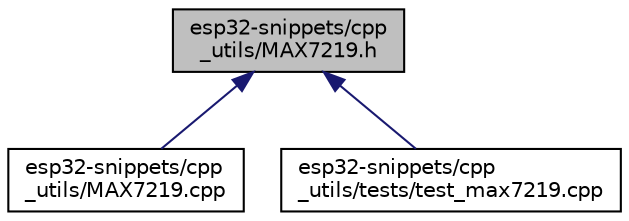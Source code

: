 digraph "esp32-snippets/cpp_utils/MAX7219.h"
{
  edge [fontname="Helvetica",fontsize="10",labelfontname="Helvetica",labelfontsize="10"];
  node [fontname="Helvetica",fontsize="10",shape=record];
  Node4 [label="esp32-snippets/cpp\l_utils/MAX7219.h",height=0.2,width=0.4,color="black", fillcolor="grey75", style="filled", fontcolor="black"];
  Node4 -> Node5 [dir="back",color="midnightblue",fontsize="10",style="solid",fontname="Helvetica"];
  Node5 [label="esp32-snippets/cpp\l_utils/MAX7219.cpp",height=0.2,width=0.4,color="black", fillcolor="white", style="filled",URL="$_m_a_x7219_8cpp.html"];
  Node4 -> Node6 [dir="back",color="midnightblue",fontsize="10",style="solid",fontname="Helvetica"];
  Node6 [label="esp32-snippets/cpp\l_utils/tests/test_max7219.cpp",height=0.2,width=0.4,color="black", fillcolor="white", style="filled",URL="$test__max7219_8cpp.html"];
}
